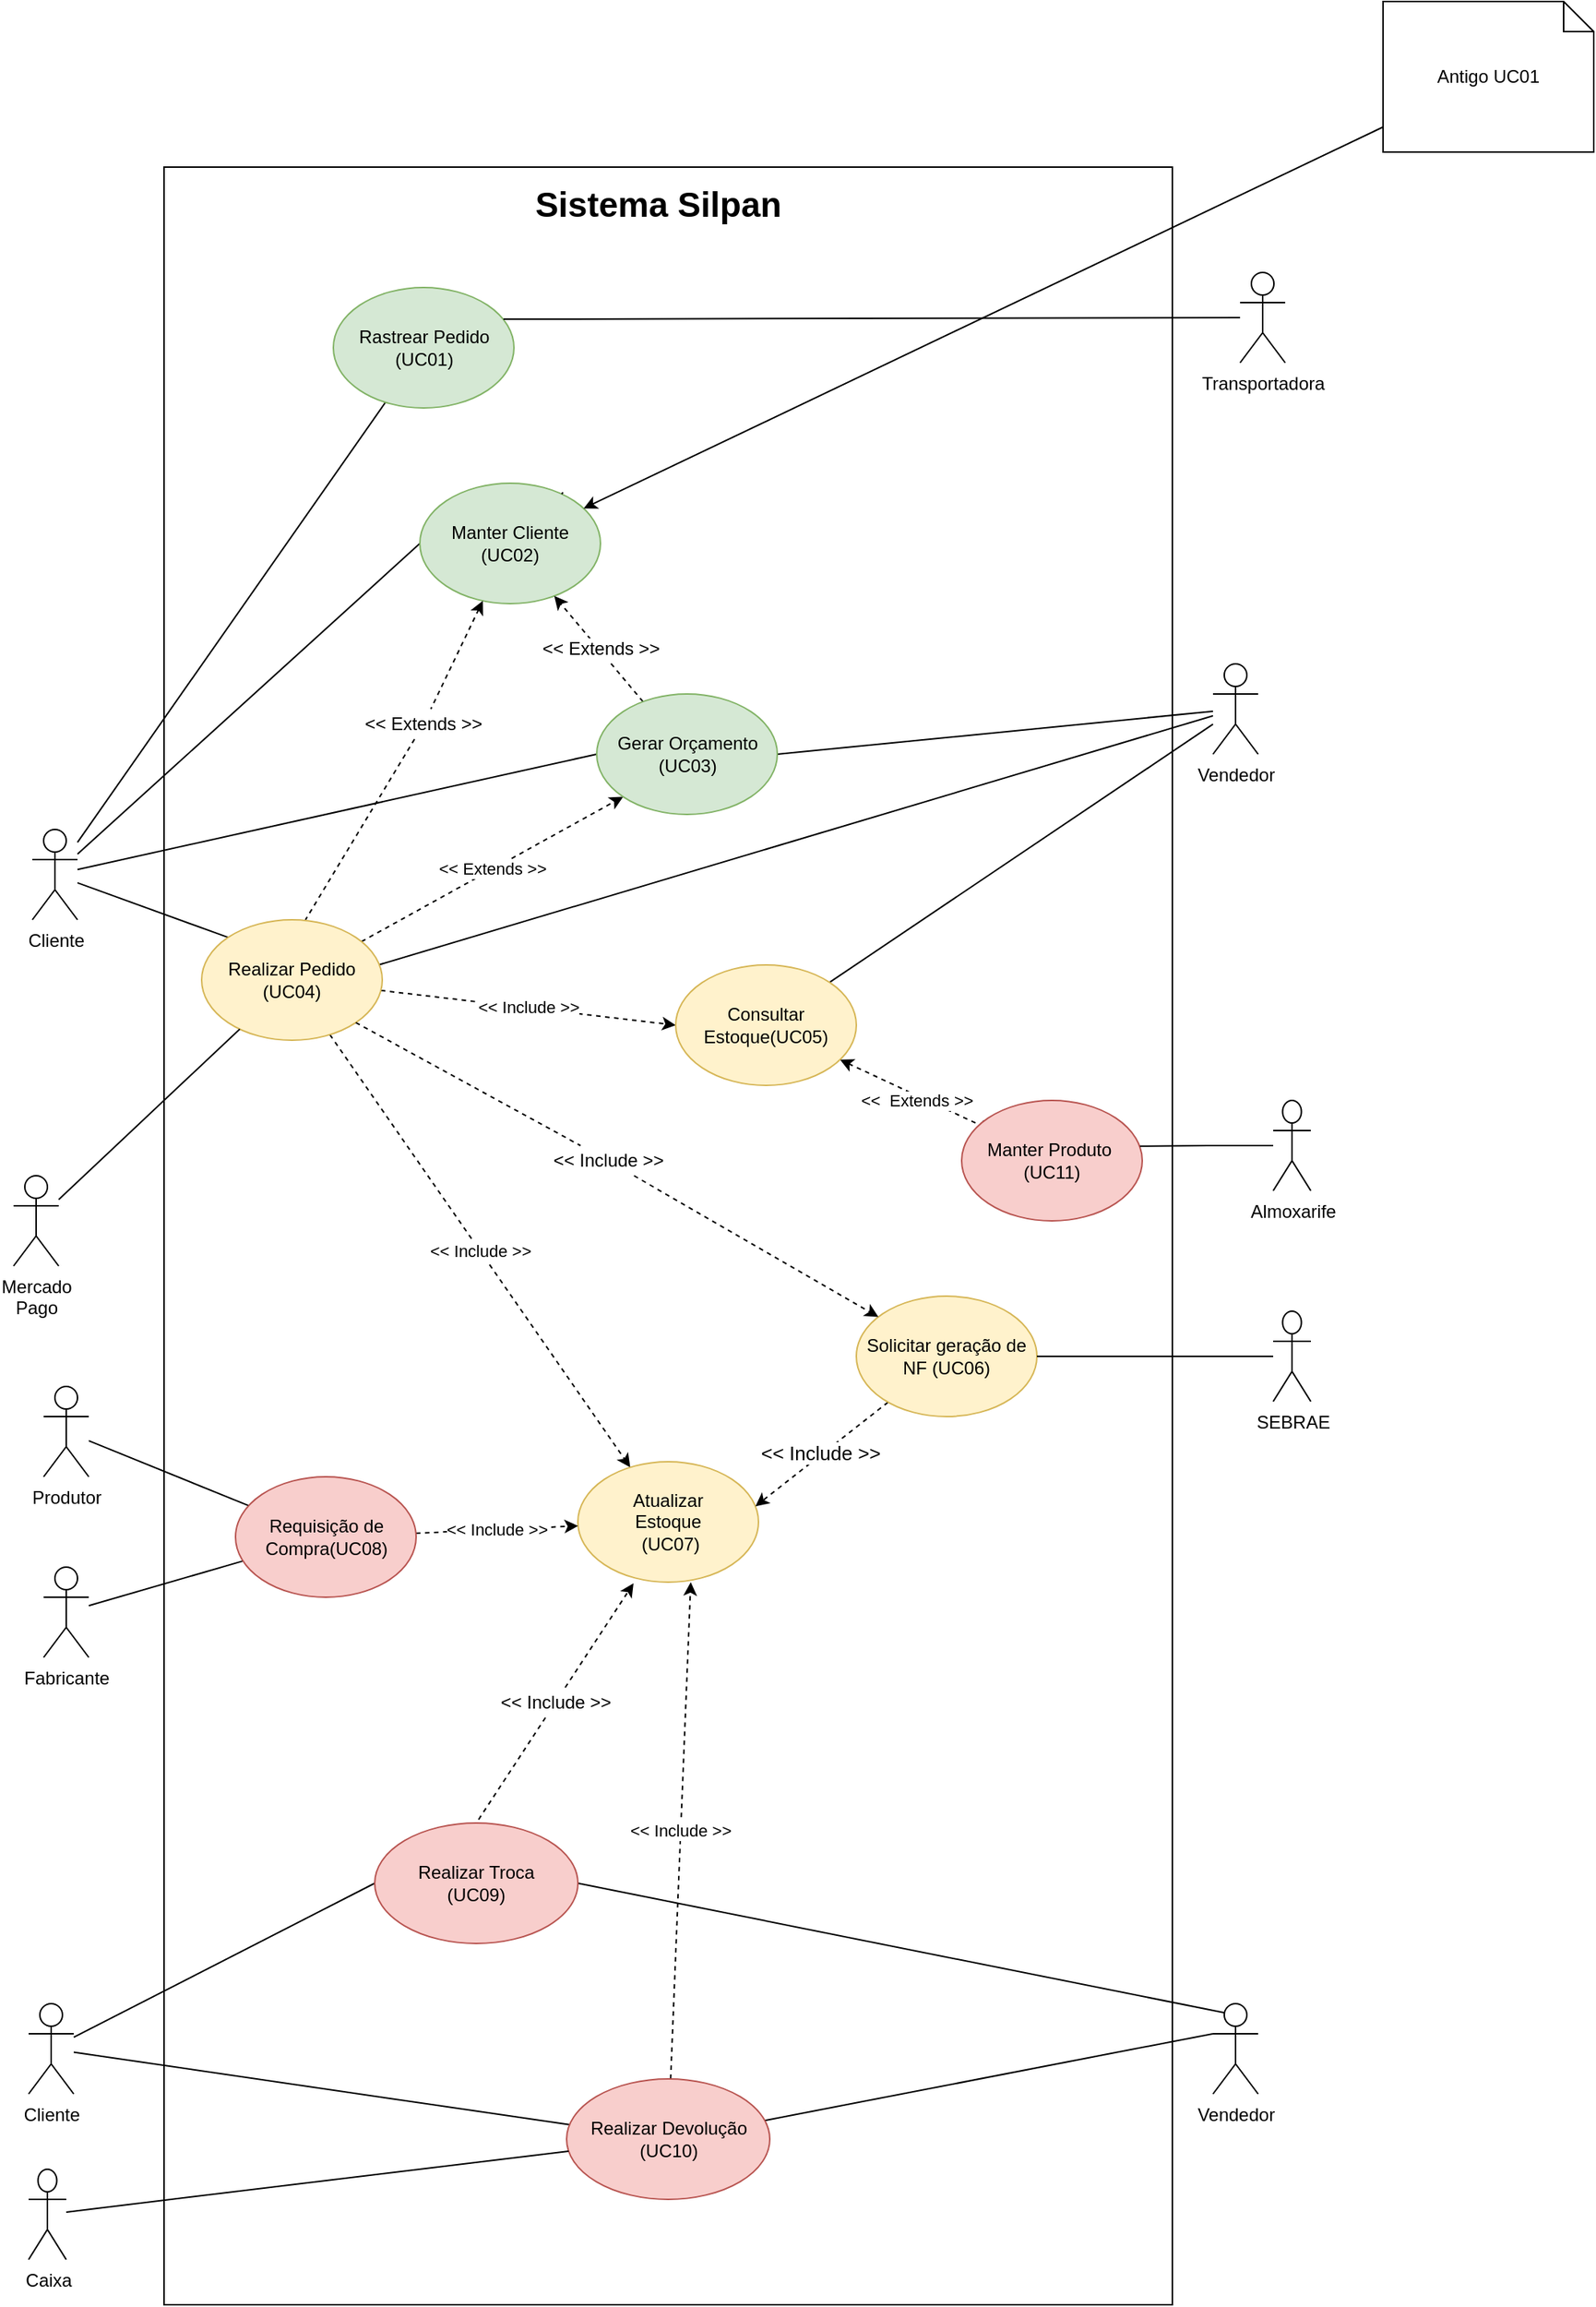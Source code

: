 <mxfile version="14.6.13" type="device"><diagram id="BuRo_AMKlYUv4dxovqnh" name="Page-1"><mxGraphModel dx="1231" dy="1856" grid="1" gridSize="10" guides="1" tooltips="1" connect="1" arrows="1" fold="1" page="1" pageScale="1" pageWidth="827" pageHeight="1169" math="0" shadow="0"><root><mxCell id="0"/><mxCell id="1" parent="0"/><mxCell id="IbkjIShwM9Amx0Qfo5Cr-6" value="" style="rounded=0;whiteSpace=wrap;html=1;fontStyle=1" parent="1" vertex="1"><mxGeometry x="130" y="-360" width="670" height="1420" as="geometry"/></mxCell><mxCell id="T-wIeaB769ZTC9rPstLC-5" style="edgeStyle=none;rounded=0;orthogonalLoop=1;jettySize=auto;html=1;entryX=0;entryY=0.5;entryDx=0;entryDy=0;endArrow=none;endFill=0;" parent="1" source="IbkjIShwM9Amx0Qfo5Cr-1" target="IbkjIShwM9Amx0Qfo5Cr-9" edge="1"><mxGeometry relative="1" as="geometry"/></mxCell><mxCell id="T-wIeaB769ZTC9rPstLC-6" style="rounded=0;orthogonalLoop=1;jettySize=auto;html=1;entryX=0;entryY=0;entryDx=0;entryDy=0;endArrow=none;endFill=0;" parent="1" source="IbkjIShwM9Amx0Qfo5Cr-1" target="IbkjIShwM9Amx0Qfo5Cr-10" edge="1"><mxGeometry relative="1" as="geometry"/></mxCell><mxCell id="T-wIeaB769ZTC9rPstLC-66" style="rounded=0;orthogonalLoop=1;jettySize=auto;html=1;startArrow=none;startFill=0;endArrow=none;endFill=0;" parent="1" source="IbkjIShwM9Amx0Qfo5Cr-1" target="T-wIeaB769ZTC9rPstLC-65" edge="1"><mxGeometry relative="1" as="geometry"/></mxCell><mxCell id="8a3bhjrW2zuS4_KJurNq-2" style="rounded=0;orthogonalLoop=1;jettySize=auto;html=1;entryX=0;entryY=0.5;entryDx=0;entryDy=0;endArrow=none;endFill=0;" parent="1" source="IbkjIShwM9Amx0Qfo5Cr-1" target="8a3bhjrW2zuS4_KJurNq-1" edge="1"><mxGeometry relative="1" as="geometry"/></mxCell><mxCell id="IbkjIShwM9Amx0Qfo5Cr-1" value="Cliente" style="shape=umlActor;verticalLabelPosition=bottom;verticalAlign=top;html=1;" parent="1" vertex="1"><mxGeometry x="42.5" y="80" width="30" height="60" as="geometry"/></mxCell><mxCell id="T-wIeaB769ZTC9rPstLC-16" style="edgeStyle=none;rounded=0;orthogonalLoop=1;jettySize=auto;html=1;entryX=0.979;entryY=0.375;entryDx=0;entryDy=0;startArrow=none;startFill=0;endArrow=none;endFill=0;entryPerimeter=0;" parent="1" source="IbkjIShwM9Amx0Qfo5Cr-2" target="IbkjIShwM9Amx0Qfo5Cr-10" edge="1"><mxGeometry relative="1" as="geometry"/></mxCell><mxCell id="p-gK1G4iv9wpTvHOqd8F-5" style="edgeStyle=none;rounded=0;orthogonalLoop=1;jettySize=auto;html=1;endArrow=none;endFill=0;" parent="1" source="IbkjIShwM9Amx0Qfo5Cr-2" target="IbkjIShwM9Amx0Qfo5Cr-11" edge="1"><mxGeometry relative="1" as="geometry"/></mxCell><mxCell id="IbkjIShwM9Amx0Qfo5Cr-2" value="Vendedor" style="shape=umlActor;verticalLabelPosition=bottom;verticalAlign=top;html=1;" parent="1" vertex="1"><mxGeometry x="827" y="-30" width="30" height="60" as="geometry"/></mxCell><mxCell id="T-wIeaB769ZTC9rPstLC-3" style="rounded=0;orthogonalLoop=1;jettySize=auto;html=1;dashed=1;entryX=0.575;entryY=0;entryDx=0;entryDy=0;entryPerimeter=0;endArrow=none;endFill=0;" parent="1" source="IbkjIShwM9Amx0Qfo5Cr-16" target="IbkjIShwM9Amx0Qfo5Cr-10" edge="1"><mxGeometry relative="1" as="geometry"/></mxCell><mxCell id="IbkjIShwM9Amx0Qfo5Cr-9" value="Manter Cliente (UC02)" style="ellipse;whiteSpace=wrap;html=1;fillColor=#d5e8d4;strokeColor=#82b366;" parent="1" vertex="1"><mxGeometry x="300" y="-150" width="120" height="80" as="geometry"/></mxCell><mxCell id="hh5fiI7vTb0jbXTB1-Ci-6" value="&lt;&lt; Extends &gt;&gt;" style="rounded=0;orthogonalLoop=1;jettySize=auto;html=1;entryX=0;entryY=1;entryDx=0;entryDy=0;dashed=1;" parent="1" source="IbkjIShwM9Amx0Qfo5Cr-10" target="8a3bhjrW2zuS4_KJurNq-1" edge="1"><mxGeometry relative="1" as="geometry"/></mxCell><mxCell id="hh5fiI7vTb0jbXTB1-Ci-8" value="&amp;lt;&amp;lt; Include &amp;gt;&amp;gt;" style="edgeStyle=none;rounded=0;orthogonalLoop=1;jettySize=auto;html=1;dashed=1;" parent="1" source="IbkjIShwM9Amx0Qfo5Cr-10" target="IbkjIShwM9Amx0Qfo5Cr-13" edge="1"><mxGeometry relative="1" as="geometry"/></mxCell><mxCell id="NuNTCcfRlkaxtjvmkvtK-4" value="&amp;lt;&amp;lt; Include &amp;gt;&amp;gt;" style="edgeStyle=none;rounded=0;orthogonalLoop=1;jettySize=auto;html=1;endArrow=classic;endFill=1;dashed=1;entryX=0;entryY=0.5;entryDx=0;entryDy=0;" parent="1" source="IbkjIShwM9Amx0Qfo5Cr-10" target="IbkjIShwM9Amx0Qfo5Cr-11" edge="1"><mxGeometry relative="1" as="geometry"/></mxCell><mxCell id="IbkjIShwM9Amx0Qfo5Cr-10" value="Realizar Pedido (UC04)" style="ellipse;whiteSpace=wrap;html=1;fillColor=#fff2cc;strokeColor=#d6b656;" parent="1" vertex="1"><mxGeometry x="155" y="140" width="120" height="80" as="geometry"/></mxCell><mxCell id="nf_BZtj-rut8XEmqHuDb-6" style="edgeStyle=none;rounded=0;orthogonalLoop=1;jettySize=auto;html=1;endArrow=none;endFill=0;dashed=1;exitX=1;exitY=1;exitDx=0;exitDy=0;" parent="1" source="IbkjIShwM9Amx0Qfo5Cr-10" target="p-gK1G4iv9wpTvHOqd8F-7" edge="1"><mxGeometry relative="1" as="geometry"/></mxCell><mxCell id="jTLfUe_lswq2ZJhb8AYn-4" value="&amp;lt;&amp;lt;&amp;nbsp; Extends &amp;gt;&amp;gt;" style="rounded=0;orthogonalLoop=1;jettySize=auto;html=1;entryX=0.167;entryY=0.25;entryDx=0;entryDy=0;entryPerimeter=0;endArrow=open;endFill=0;dashed=1;startArrow=classic;startFill=1;" parent="1" source="IbkjIShwM9Amx0Qfo5Cr-11" target="jTLfUe_lswq2ZJhb8AYn-1" edge="1"><mxGeometry x="0.033" y="-3" relative="1" as="geometry"><mxPoint as="offset"/></mxGeometry></mxCell><mxCell id="IbkjIShwM9Amx0Qfo5Cr-11" value="Consultar Estoque(UC05)" style="ellipse;whiteSpace=wrap;html=1;fillColor=#fff2cc;strokeColor=#d6b656;" parent="1" vertex="1"><mxGeometry x="470" y="170" width="120" height="80" as="geometry"/></mxCell><mxCell id="IbkjIShwM9Amx0Qfo5Cr-13" value="Atualizar&lt;br&gt;Estoque&lt;br&gt;&amp;nbsp;(UC07)" style="ellipse;whiteSpace=wrap;html=1;fillColor=#fff2cc;strokeColor=#d6b656;" parent="1" vertex="1"><mxGeometry x="405" y="500" width="120" height="80" as="geometry"/></mxCell><mxCell id="IbkjIShwM9Amx0Qfo5Cr-16" value="&amp;lt;&amp;lt; Extends &amp;gt;&amp;gt;" style="text;html=1;strokeColor=none;fillColor=none;align=center;verticalAlign=middle;whiteSpace=wrap;rounded=0;" parent="1" vertex="1"><mxGeometry x="260" width="85" height="20" as="geometry"/></mxCell><mxCell id="T-wIeaB769ZTC9rPstLC-4" style="rounded=0;orthogonalLoop=1;jettySize=auto;html=1;endArrow=none;endFill=0;dashed=1;startArrow=classic;startFill=1;" parent="1" source="IbkjIShwM9Amx0Qfo5Cr-9" target="IbkjIShwM9Amx0Qfo5Cr-16" edge="1"><mxGeometry relative="1" as="geometry"><mxPoint x="230" y="80" as="sourcePoint"/><mxPoint x="230" y="160" as="targetPoint"/></mxGeometry></mxCell><mxCell id="zybT_phTBYuvsrtFDzrW-3" value="&amp;lt;&amp;lt; Include &amp;gt;&amp;gt;" style="edgeStyle=none;rounded=0;orthogonalLoop=1;jettySize=auto;html=1;entryX=0.983;entryY=0.37;entryDx=0;entryDy=0;entryPerimeter=0;dashed=1;fontSize=13;" parent="1" source="T-wIeaB769ZTC9rPstLC-20" target="IbkjIShwM9Amx0Qfo5Cr-13" edge="1"><mxGeometry x="0.003" y="-1" relative="1" as="geometry"><mxPoint as="offset"/></mxGeometry></mxCell><mxCell id="T-wIeaB769ZTC9rPstLC-20" value="Solicitar geração de NF (UC06)" style="ellipse;whiteSpace=wrap;html=1;fillColor=#fff2cc;strokeColor=#d6b656;" parent="1" vertex="1"><mxGeometry x="590" y="390" width="120" height="80" as="geometry"/></mxCell><mxCell id="nf_BZtj-rut8XEmqHuDb-7" style="rounded=0;orthogonalLoop=1;jettySize=auto;html=1;endArrow=none;endFill=0;" parent="1" source="T-wIeaB769ZTC9rPstLC-60" target="T-wIeaB769ZTC9rPstLC-20" edge="1"><mxGeometry relative="1" as="geometry"/></mxCell><mxCell id="T-wIeaB769ZTC9rPstLC-60" value="SEBRAE" style="shape=umlActor;verticalLabelPosition=bottom;verticalAlign=top;html=1;" parent="1" vertex="1"><mxGeometry x="867" y="400" width="25" height="60" as="geometry"/></mxCell><mxCell id="p-gK1G4iv9wpTvHOqd8F-6" style="edgeStyle=none;rounded=0;orthogonalLoop=1;jettySize=auto;html=1;endArrow=classic;endFill=1;dashed=1;" parent="1" source="p-gK1G4iv9wpTvHOqd8F-7" target="T-wIeaB769ZTC9rPstLC-20" edge="1"><mxGeometry relative="1" as="geometry"/></mxCell><mxCell id="T-wIeaB769ZTC9rPstLC-65" value="Rastrear Pedido (UC01)" style="ellipse;whiteSpace=wrap;html=1;fillColor=#d5e8d4;strokeColor=#82b366;" parent="1" vertex="1"><mxGeometry x="242.5" y="-280" width="120" height="80" as="geometry"/></mxCell><mxCell id="p-gK1G4iv9wpTvHOqd8F-7" value="&amp;lt;&amp;lt; Include &amp;gt;&amp;gt;" style="text;html=1;align=center;verticalAlign=middle;resizable=0;points=[];autosize=1;rotation=0;" parent="1" vertex="1"><mxGeometry x="380" y="290" width="90" height="20" as="geometry"/></mxCell><mxCell id="p-gK1G4iv9wpTvHOqd8F-32" style="edgeStyle=none;rounded=0;orthogonalLoop=1;jettySize=auto;html=1;endArrow=none;endFill=0;" parent="1" source="p-gK1G4iv9wpTvHOqd8F-20" target="p-gK1G4iv9wpTvHOqd8F-23" edge="1"><mxGeometry relative="1" as="geometry"/></mxCell><mxCell id="g3q_0z_fpwJWzno2rDm5-3" style="edgeStyle=none;rounded=0;orthogonalLoop=1;jettySize=auto;html=1;entryX=0;entryY=0.5;entryDx=0;entryDy=0;endArrow=none;endFill=0;" parent="1" source="p-gK1G4iv9wpTvHOqd8F-20" target="g3q_0z_fpwJWzno2rDm5-2" edge="1"><mxGeometry relative="1" as="geometry"/></mxCell><mxCell id="p-gK1G4iv9wpTvHOqd8F-20" value="Cliente" style="shape=umlActor;verticalLabelPosition=bottom;verticalAlign=top;html=1;" parent="1" vertex="1"><mxGeometry x="40" y="860" width="30" height="60" as="geometry"/></mxCell><mxCell id="g3q_0z_fpwJWzno2rDm5-5" style="edgeStyle=none;rounded=0;orthogonalLoop=1;jettySize=auto;html=1;entryX=0;entryY=0.333;entryDx=0;entryDy=0;entryPerimeter=0;endArrow=none;endFill=0;" parent="1" source="p-gK1G4iv9wpTvHOqd8F-23" target="p-gK1G4iv9wpTvHOqd8F-24" edge="1"><mxGeometry relative="1" as="geometry"/></mxCell><mxCell id="g3q_0z_fpwJWzno2rDm5-9" value="&amp;lt;&amp;lt; Include &amp;gt;&amp;gt;" style="edgeStyle=none;rounded=0;orthogonalLoop=1;jettySize=auto;html=1;entryX=0.625;entryY=1;entryDx=0;entryDy=0;dashed=1;endArrow=classic;endFill=1;strokeWidth=1;entryPerimeter=0;" parent="1" source="p-gK1G4iv9wpTvHOqd8F-23" target="IbkjIShwM9Amx0Qfo5Cr-13" edge="1"><mxGeometry relative="1" as="geometry"/></mxCell><mxCell id="p-gK1G4iv9wpTvHOqd8F-23" value="Realizar Devolução&lt;br&gt;(UC10)" style="ellipse;whiteSpace=wrap;html=1;fillColor=#f8cecc;strokeColor=#b85450;" parent="1" vertex="1"><mxGeometry x="397.5" y="910" width="135" height="80" as="geometry"/></mxCell><mxCell id="p-gK1G4iv9wpTvHOqd8F-24" value="Vendedor" style="shape=umlActor;verticalLabelPosition=bottom;verticalAlign=top;html=1;" parent="1" vertex="1"><mxGeometry x="827" y="860" width="30" height="60" as="geometry"/></mxCell><mxCell id="p-gK1G4iv9wpTvHOqd8F-44" style="rounded=0;orthogonalLoop=1;jettySize=auto;html=1;entryX=0.5;entryY=0;entryDx=0;entryDy=0;endArrow=none;endFill=0;dashed=1;" parent="1" source="p-gK1G4iv9wpTvHOqd8F-42" target="g3q_0z_fpwJWzno2rDm5-2" edge="1"><mxGeometry relative="1" as="geometry"/></mxCell><mxCell id="p-gK1G4iv9wpTvHOqd8F-45" style="rounded=0;orthogonalLoop=1;jettySize=auto;html=1;entryX=0.308;entryY=1.01;entryDx=0;entryDy=0;endArrow=classic;endFill=1;dashed=1;entryPerimeter=0;" parent="1" source="p-gK1G4iv9wpTvHOqd8F-42" target="IbkjIShwM9Amx0Qfo5Cr-13" edge="1"><mxGeometry relative="1" as="geometry"/></mxCell><mxCell id="p-gK1G4iv9wpTvHOqd8F-42" value="&amp;lt;&amp;lt; Include &amp;gt;&amp;gt;" style="text;html=1;align=center;verticalAlign=middle;resizable=0;points=[];autosize=1;rotation=0;" parent="1" vertex="1"><mxGeometry x="345" y="650" width="90" height="20" as="geometry"/></mxCell><mxCell id="hh5fiI7vTb0jbXTB1-Ci-12" style="edgeStyle=none;rounded=0;orthogonalLoop=1;jettySize=auto;html=1;endArrow=none;endFill=0;" parent="1" source="6sv0ZcUWcWpbaiPJQpah-1" target="hh5fiI7vTb0jbXTB1-Ci-10" edge="1"><mxGeometry relative="1" as="geometry"/></mxCell><mxCell id="6sv0ZcUWcWpbaiPJQpah-1" value="Fabricante" style="shape=umlActor;verticalLabelPosition=bottom;verticalAlign=top;html=1;" parent="1" vertex="1"><mxGeometry x="50" y="570" width="30" height="60" as="geometry"/></mxCell><mxCell id="6sv0ZcUWcWpbaiPJQpah-13" style="rounded=0;orthogonalLoop=1;jettySize=auto;html=1;startArrow=none;startFill=0;endArrow=none;endFill=0;" parent="1" source="6sv0ZcUWcWpbaiPJQpah-12" target="p-gK1G4iv9wpTvHOqd8F-23" edge="1"><mxGeometry relative="1" as="geometry"><mxPoint x="170" y="740" as="targetPoint"/></mxGeometry></mxCell><mxCell id="6sv0ZcUWcWpbaiPJQpah-12" value="Caixa" style="shape=umlActor;verticalLabelPosition=bottom;verticalAlign=top;html=1;" parent="1" vertex="1"><mxGeometry x="40" y="970" width="25" height="60" as="geometry"/></mxCell><mxCell id="6sv0ZcUWcWpbaiPJQpah-14" value="Sistema Silpan" style="text;html=1;align=center;verticalAlign=middle;resizable=0;points=[];autosize=1;fontSize=23;fontStyle=1" parent="1" vertex="1"><mxGeometry x="367.5" y="-350" width="180" height="30" as="geometry"/></mxCell><mxCell id="8a3bhjrW2zuS4_KJurNq-3" style="edgeStyle=none;rounded=0;orthogonalLoop=1;jettySize=auto;html=1;endArrow=none;endFill=0;exitX=1;exitY=0.5;exitDx=0;exitDy=0;" parent="1" source="8a3bhjrW2zuS4_KJurNq-1" target="IbkjIShwM9Amx0Qfo5Cr-2" edge="1"><mxGeometry relative="1" as="geometry"><mxPoint x="820" as="targetPoint"/><Array as="points"/></mxGeometry></mxCell><mxCell id="8a3bhjrW2zuS4_KJurNq-15" style="edgeStyle=none;rounded=0;orthogonalLoop=1;jettySize=auto;html=1;dashed=1;endArrow=classic;endFill=1;" parent="1" source="8a3bhjrW2zuS4_KJurNq-1" target="IbkjIShwM9Amx0Qfo5Cr-9" edge="1"><mxGeometry relative="1" as="geometry"/></mxCell><mxCell id="8a3bhjrW2zuS4_KJurNq-16" value="&lt;span style=&quot;font-size: 12px ; background-color: rgb(255 , 255 , 255)&quot;&gt;&amp;lt;&amp;lt; Extends &amp;gt;&amp;gt;&lt;/span&gt;" style="edgeLabel;html=1;align=center;verticalAlign=middle;resizable=0;points=[];" parent="8a3bhjrW2zuS4_KJurNq-15" vertex="1" connectable="0"><mxGeometry x="0.27" y="1" relative="1" as="geometry"><mxPoint x="9.78" y="8.61" as="offset"/></mxGeometry></mxCell><mxCell id="8a3bhjrW2zuS4_KJurNq-1" value="Gerar Orçamento&lt;br&gt;(UC03)" style="ellipse;whiteSpace=wrap;html=1;fillColor=#d5e8d4;strokeColor=#82b366;" parent="1" vertex="1"><mxGeometry x="417.5" y="-10" width="120" height="80" as="geometry"/></mxCell><mxCell id="8a3bhjrW2zuS4_KJurNq-6" style="edgeStyle=none;rounded=0;orthogonalLoop=1;jettySize=auto;html=1;entryX=0.792;entryY=0.076;entryDx=0;entryDy=0;entryPerimeter=0;endArrow=none;endFill=0;" parent="1" source="IbkjIShwM9Amx0Qfo5Cr-9" target="IbkjIShwM9Amx0Qfo5Cr-9" edge="1"><mxGeometry relative="1" as="geometry"/></mxCell><mxCell id="hh5fiI7vTb0jbXTB1-Ci-11" style="edgeStyle=none;rounded=0;orthogonalLoop=1;jettySize=auto;html=1;endArrow=none;endFill=0;" parent="1" source="hh5fiI7vTb0jbXTB1-Ci-9" target="hh5fiI7vTb0jbXTB1-Ci-10" edge="1"><mxGeometry relative="1" as="geometry"/></mxCell><mxCell id="6n7o6h919d7Xh_0hlBJ7-4" value="" style="rounded=0;orthogonalLoop=1;jettySize=auto;html=1;endArrow=none;endFill=0;" parent="1" source="6n7o6h919d7Xh_0hlBJ7-1" target="IbkjIShwM9Amx0Qfo5Cr-10" edge="1"><mxGeometry relative="1" as="geometry"><mxPoint x="192.5" y="340" as="targetPoint"/></mxGeometry></mxCell><mxCell id="hh5fiI7vTb0jbXTB1-Ci-9" value="Produtor" style="shape=umlActor;verticalLabelPosition=bottom;verticalAlign=top;html=1;" parent="1" vertex="1"><mxGeometry x="50" y="450" width="30" height="60" as="geometry"/></mxCell><mxCell id="6n7o6h919d7Xh_0hlBJ7-1" value="Mercado&lt;br&gt;Pago" style="shape=umlActor;verticalLabelPosition=bottom;verticalAlign=top;html=1;outlineConnect=0;" parent="1" vertex="1"><mxGeometry x="30" y="310" width="30" height="60" as="geometry"/></mxCell><mxCell id="hh5fiI7vTb0jbXTB1-Ci-13" value="&amp;lt;&amp;lt; Include &amp;gt;&amp;gt;" style="edgeStyle=none;rounded=0;orthogonalLoop=1;jettySize=auto;html=1;dashed=1;" parent="1" source="hh5fiI7vTb0jbXTB1-Ci-10" target="IbkjIShwM9Amx0Qfo5Cr-13" edge="1"><mxGeometry relative="1" as="geometry"/></mxCell><mxCell id="hh5fiI7vTb0jbXTB1-Ci-10" value="Requisição de Compra(UC08)" style="ellipse;whiteSpace=wrap;html=1;fillColor=#f8cecc;strokeColor=#b85450;" parent="1" vertex="1"><mxGeometry x="177.5" y="510" width="120" height="80" as="geometry"/></mxCell><mxCell id="NuNTCcfRlkaxtjvmkvtK-3" style="edgeStyle=none;rounded=0;orthogonalLoop=1;jettySize=auto;html=1;endArrow=none;endFill=0;entryX=0.942;entryY=0.263;entryDx=0;entryDy=0;entryPerimeter=0;" parent="1" source="NuNTCcfRlkaxtjvmkvtK-1" target="T-wIeaB769ZTC9rPstLC-65" edge="1"><mxGeometry relative="1" as="geometry"><mxPoint x="360" y="-260" as="targetPoint"/></mxGeometry></mxCell><mxCell id="NuNTCcfRlkaxtjvmkvtK-1" value="Transportadora" style="shape=umlActor;verticalLabelPosition=bottom;verticalAlign=top;html=1;" parent="1" vertex="1"><mxGeometry x="845" y="-290" width="30" height="60" as="geometry"/></mxCell><mxCell id="g3q_0z_fpwJWzno2rDm5-6" style="edgeStyle=none;rounded=0;orthogonalLoop=1;jettySize=auto;html=1;entryX=0.25;entryY=0.1;entryDx=0;entryDy=0;entryPerimeter=0;endArrow=none;endFill=0;exitX=1;exitY=0.5;exitDx=0;exitDy=0;" parent="1" source="g3q_0z_fpwJWzno2rDm5-2" target="p-gK1G4iv9wpTvHOqd8F-24" edge="1"><mxGeometry relative="1" as="geometry"/></mxCell><mxCell id="g3q_0z_fpwJWzno2rDm5-2" value="Realizar Troca&lt;br&gt;(UC09)" style="ellipse;whiteSpace=wrap;html=1;fillColor=#f8cecc;strokeColor=#b85450;" parent="1" vertex="1"><mxGeometry x="270" y="740" width="135" height="80" as="geometry"/></mxCell><mxCell id="jTLfUe_lswq2ZJhb8AYn-1" value="Manter Produto&amp;nbsp;&lt;br&gt;(UC11)" style="ellipse;whiteSpace=wrap;html=1;fillColor=#f8cecc;strokeColor=#b85450;" parent="1" vertex="1"><mxGeometry x="660" y="260" width="120" height="80" as="geometry"/></mxCell><mxCell id="jTLfUe_lswq2ZJhb8AYn-3" style="edgeStyle=orthogonalEdgeStyle;rounded=0;orthogonalLoop=1;jettySize=auto;html=1;entryX=0.987;entryY=0.38;entryDx=0;entryDy=0;entryPerimeter=0;endArrow=none;endFill=0;" parent="1" source="jTLfUe_lswq2ZJhb8AYn-2" target="jTLfUe_lswq2ZJhb8AYn-1" edge="1"><mxGeometry relative="1" as="geometry"/></mxCell><mxCell id="jTLfUe_lswq2ZJhb8AYn-2" value="Almoxarife" style="shape=umlActor;verticalLabelPosition=bottom;verticalAlign=top;html=1;" parent="1" vertex="1"><mxGeometry x="867" y="260" width="25" height="60" as="geometry"/></mxCell><mxCell id="JLWp0Z-pIx_C6Eaw7pdl-2" style="rounded=0;orthogonalLoop=1;jettySize=auto;html=1;" parent="1" source="JLWp0Z-pIx_C6Eaw7pdl-1" target="IbkjIShwM9Amx0Qfo5Cr-9" edge="1"><mxGeometry relative="1" as="geometry"/></mxCell><mxCell id="JLWp0Z-pIx_C6Eaw7pdl-1" value="Antigo UC01" style="shape=note;size=20;whiteSpace=wrap;html=1;" parent="1" vertex="1"><mxGeometry x="940" y="-470" width="140" height="100" as="geometry"/></mxCell></root></mxGraphModel></diagram></mxfile>